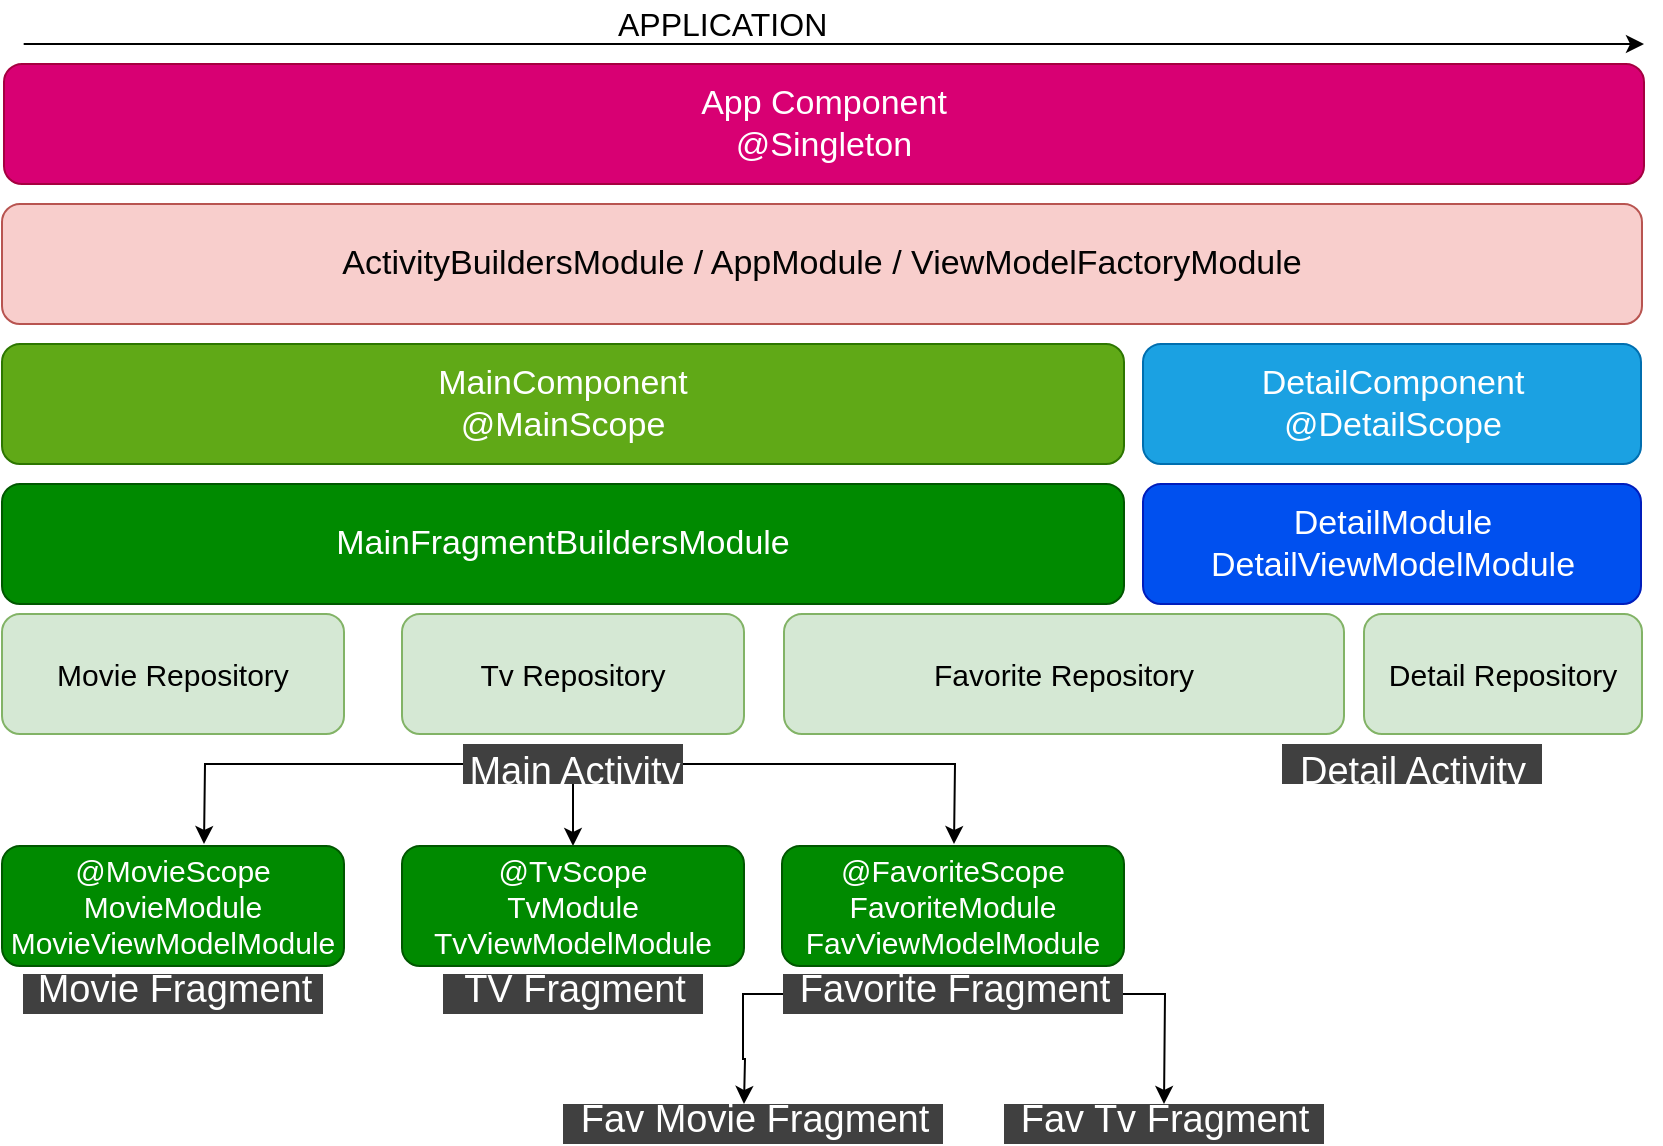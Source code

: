 <mxfile version="10.9.5" type="device"><diagram id="J03-MifDe2oyK0vE9KH4" name="Page-1"><mxGraphModel dx="2247" dy="827" grid="1" gridSize="10" guides="1" tooltips="1" connect="1" arrows="1" fold="1" page="1" pageScale="1" pageWidth="827" pageHeight="1169" math="0" shadow="0"><root><mxCell id="0"/><mxCell id="1" parent="0"/><mxCell id="zM-kEsssbNXPQ12X92GB-1" value="App Component&lt;br style=&quot;font-size: 17px;&quot;&gt;@Singleton" style="rounded=1;whiteSpace=wrap;html=1;fillColor=#d80073;strokeColor=#A50040;fontColor=#ffffff;fontSize=17;" parent="1" vertex="1"><mxGeometry y="40" width="820" height="60" as="geometry"/></mxCell><mxCell id="zM-kEsssbNXPQ12X92GB-2" value="ActivityBuildersModule / AppModule / ViewModelFactoryModule" style="rounded=1;whiteSpace=wrap;html=1;fillColor=#f8cecc;strokeColor=#b85450;fontSize=17;fontColor=#030303;" parent="1" vertex="1"><mxGeometry x="-1" y="110" width="820" height="60" as="geometry"/></mxCell><mxCell id="zM-kEsssbNXPQ12X92GB-3" value="MainComponent&lt;br&gt;@MainScope" style="rounded=1;whiteSpace=wrap;html=1;fillColor=#60a917;strokeColor=#2D7600;fontSize=17;fontColor=#ffffff;" parent="1" vertex="1"><mxGeometry x="-1.0" y="180" width="561" height="60" as="geometry"/></mxCell><mxCell id="zM-kEsssbNXPQ12X92GB-4" value="MainFragmentBuildersModule" style="rounded=1;whiteSpace=wrap;html=1;fillColor=#008a00;strokeColor=#005700;fontSize=17;fontColor=#ffffff;" parent="1" vertex="1"><mxGeometry x="-1.0" y="250" width="561" height="60" as="geometry"/></mxCell><mxCell id="zM-kEsssbNXPQ12X92GB-5" value="@MovieScope&lt;br style=&quot;font-size: 15px;&quot;&gt;MovieModule&lt;br style=&quot;font-size: 15px;&quot;&gt;MovieViewModelModule" style="rounded=1;whiteSpace=wrap;html=1;fontSize=15;fontColor=#ffffff;fillColor=#008a00;strokeColor=#005700;" parent="1" vertex="1"><mxGeometry x="-1.0" y="431" width="171" height="60" as="geometry"/></mxCell><mxCell id="zM-kEsssbNXPQ12X92GB-10" style="edgeStyle=orthogonalEdgeStyle;rounded=0;orthogonalLoop=1;jettySize=auto;html=1;fontSize=19;fontColor=#FFFFFF;" parent="1" source="zM-kEsssbNXPQ12X92GB-9" edge="1"><mxGeometry relative="1" as="geometry"><mxPoint x="100" y="430" as="targetPoint"/></mxGeometry></mxCell><mxCell id="zM-kEsssbNXPQ12X92GB-23" style="edgeStyle=orthogonalEdgeStyle;rounded=0;orthogonalLoop=1;jettySize=auto;html=1;fontSize=15;fontColor=#FFFFFF;" parent="1" source="zM-kEsssbNXPQ12X92GB-9" edge="1"><mxGeometry relative="1" as="geometry"><mxPoint x="475" y="430" as="targetPoint"/></mxGeometry></mxCell><mxCell id="jtKgxP8I3QyJ-hft_n-s-14" style="edgeStyle=orthogonalEdgeStyle;rounded=0;orthogonalLoop=1;jettySize=auto;html=1;entryX=0.5;entryY=0;entryDx=0;entryDy=0;" edge="1" parent="1" source="zM-kEsssbNXPQ12X92GB-9" target="zM-kEsssbNXPQ12X92GB-19"><mxGeometry relative="1" as="geometry"/></mxCell><mxCell id="zM-kEsssbNXPQ12X92GB-9" value="Main Activity" style="text;html=1;resizable=0;points=[];autosize=1;align=center;verticalAlign=top;spacingTop=-4;fontSize=19;fontColor=#FFFFFF;fillColor=#404040;" parent="1" vertex="1"><mxGeometry x="229.5" y="380" width="110" height="20" as="geometry"/></mxCell><mxCell id="zM-kEsssbNXPQ12X92GB-13" value="Movie Fragment" style="text;html=1;resizable=0;points=[];autosize=1;align=center;verticalAlign=middle;spacingTop=-4;fontSize=19;fontColor=#FFFFFF;fillColor=#404040;" parent="1" vertex="1"><mxGeometry x="9.5" y="495" width="150" height="20" as="geometry"/></mxCell><mxCell id="zM-kEsssbNXPQ12X92GB-14" value="TV Fragment" style="text;html=1;resizable=0;points=[];autosize=1;align=center;verticalAlign=middle;spacingTop=-4;fontSize=19;fontColor=#FFFFFF;fillColor=#404040;" parent="1" vertex="1"><mxGeometry x="219.5" y="495" width="130" height="20" as="geometry"/></mxCell><mxCell id="jtKgxP8I3QyJ-hft_n-s-15" style="edgeStyle=orthogonalEdgeStyle;rounded=0;orthogonalLoop=1;jettySize=auto;html=1;" edge="1" parent="1" source="zM-kEsssbNXPQ12X92GB-15"><mxGeometry relative="1" as="geometry"><mxPoint x="370" y="560" as="targetPoint"/></mxGeometry></mxCell><mxCell id="jtKgxP8I3QyJ-hft_n-s-16" style="edgeStyle=orthogonalEdgeStyle;rounded=0;orthogonalLoop=1;jettySize=auto;html=1;" edge="1" parent="1" source="zM-kEsssbNXPQ12X92GB-15"><mxGeometry relative="1" as="geometry"><mxPoint x="580" y="560" as="targetPoint"/></mxGeometry></mxCell><mxCell id="zM-kEsssbNXPQ12X92GB-15" value="Favorite Fragment" style="text;html=1;resizable=0;points=[];autosize=1;align=center;verticalAlign=middle;spacingTop=-4;fontSize=19;fontColor=#FFFFFF;fillColor=#404040;" parent="1" vertex="1"><mxGeometry x="389.5" y="495" width="170" height="20" as="geometry"/></mxCell><mxCell id="zM-kEsssbNXPQ12X92GB-19" value="@TvScope&lt;br style=&quot;font-size: 15px&quot;&gt;TvModule&lt;br style=&quot;font-size: 15px&quot;&gt;TvViewModelModule" style="rounded=1;whiteSpace=wrap;html=1;fontSize=15;fontColor=#ffffff;fillColor=#008a00;strokeColor=#005700;verticalAlign=middle;" parent="1" vertex="1"><mxGeometry x="199.0" y="431" width="171" height="60" as="geometry"/></mxCell><mxCell id="zM-kEsssbNXPQ12X92GB-20" value="@FavoriteScope&lt;br style=&quot;font-size: 15px&quot;&gt;FavoriteModule&lt;br style=&quot;font-size: 15px&quot;&gt;FavViewModelModule" style="rounded=1;whiteSpace=wrap;html=1;fontSize=15;fontColor=#ffffff;fillColor=#008a00;strokeColor=#005700;" parent="1" vertex="1"><mxGeometry x="389" y="431" width="171" height="60" as="geometry"/></mxCell><mxCell id="zM-kEsssbNXPQ12X92GB-24" value="DetailComponent&lt;br&gt;@DetailScope" style="rounded=1;whiteSpace=wrap;html=1;fillColor=#1ba1e2;strokeColor=#006EAF;fontSize=17;fontColor=#ffffff;" parent="1" vertex="1"><mxGeometry x="569.5" y="180" width="249" height="60" as="geometry"/></mxCell><mxCell id="zM-kEsssbNXPQ12X92GB-25" value="DetailModule&lt;br&gt;DetailViewModelModule" style="rounded=1;whiteSpace=wrap;html=1;fillColor=#0050ef;strokeColor=#001DBC;fontSize=17;fontColor=#ffffff;" parent="1" vertex="1"><mxGeometry x="569.5" y="250" width="249" height="60" as="geometry"/></mxCell><mxCell id="zM-kEsssbNXPQ12X92GB-26" value="Detail Activity" style="text;html=1;resizable=0;points=[];autosize=1;align=center;verticalAlign=top;spacingTop=-4;fontSize=19;fontColor=#FFFFFF;fillColor=#404040;" parent="1" vertex="1"><mxGeometry x="639.0" y="380" width="130" height="20" as="geometry"/></mxCell><mxCell id="jtKgxP8I3QyJ-hft_n-s-5" value="Movie Repository" style="rounded=1;whiteSpace=wrap;html=1;fontSize=15;fillColor=#d5e8d4;strokeColor=#82b366;" vertex="1" parent="1"><mxGeometry x="-1.0" y="315" width="171" height="60" as="geometry"/></mxCell><mxCell id="jtKgxP8I3QyJ-hft_n-s-6" value="Tv Repository" style="rounded=1;whiteSpace=wrap;html=1;fontSize=15;fillColor=#d5e8d4;strokeColor=#82b366;" vertex="1" parent="1"><mxGeometry x="199.0" y="315" width="171" height="60" as="geometry"/></mxCell><mxCell id="jtKgxP8I3QyJ-hft_n-s-7" value="Favorite Repository" style="rounded=1;whiteSpace=wrap;html=1;fontSize=15;fillColor=#d5e8d4;strokeColor=#82b366;" vertex="1" parent="1"><mxGeometry x="390" y="315" width="280" height="60" as="geometry"/></mxCell><mxCell id="jtKgxP8I3QyJ-hft_n-s-10" value="Detail Repository" style="rounded=1;whiteSpace=wrap;html=1;fontSize=15;fillColor=#d5e8d4;strokeColor=#82b366;" vertex="1" parent="1"><mxGeometry x="680" y="315" width="139" height="60" as="geometry"/></mxCell><mxCell id="jtKgxP8I3QyJ-hft_n-s-17" value="Fav Movie Fragment" style="text;html=1;resizable=0;points=[];autosize=1;align=center;verticalAlign=middle;spacingTop=-4;fontSize=19;fontColor=#FFFFFF;fillColor=#404040;" vertex="1" parent="1"><mxGeometry x="279.5" y="560" width="190" height="20" as="geometry"/></mxCell><mxCell id="jtKgxP8I3QyJ-hft_n-s-20" value="Fav Tv Fragment" style="text;html=1;resizable=0;points=[];autosize=1;align=center;verticalAlign=middle;spacingTop=-4;fontSize=19;fontColor=#FFFFFF;fillColor=#404040;" vertex="1" parent="1"><mxGeometry x="500.0" y="560" width="160" height="20" as="geometry"/></mxCell><mxCell id="jtKgxP8I3QyJ-hft_n-s-21" value="" style="endArrow=classic;html=1;exitX=0.012;exitY=-0.167;exitDx=0;exitDy=0;exitPerimeter=0;" edge="1" parent="1" source="zM-kEsssbNXPQ12X92GB-1"><mxGeometry width="50" height="50" relative="1" as="geometry"><mxPoint x="-1" y="65" as="sourcePoint"/><mxPoint x="820" y="30" as="targetPoint"/></mxGeometry></mxCell><mxCell id="jtKgxP8I3QyJ-hft_n-s-22" value="APPLICATION" style="text;html=1;resizable=0;points=[];autosize=1;align=left;verticalAlign=top;spacingTop=-4;fontSize=16;" vertex="1" parent="1"><mxGeometry x="305" y="8" width="90" height="20" as="geometry"/></mxCell></root></mxGraphModel></diagram></mxfile>